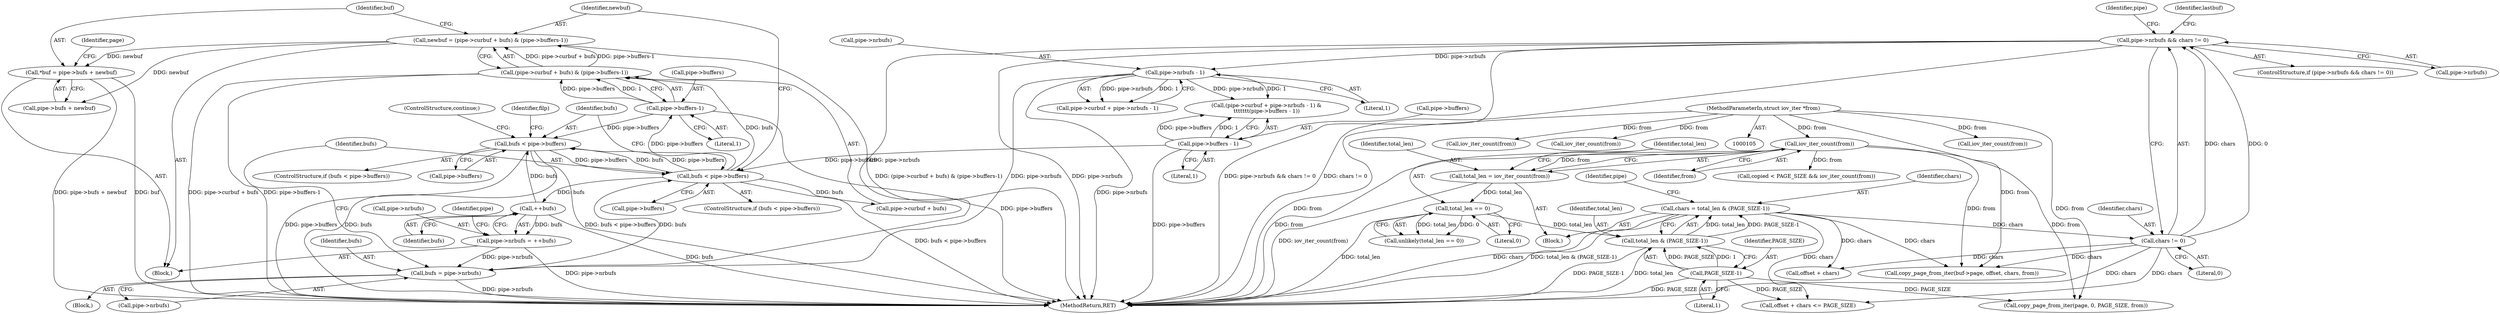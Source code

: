 digraph "0_linux_f0d1bec9d58d4c038d0ac958c9af82be6eb18045_1@pointer" {
"1000321" [label="(Call,*buf = pipe->bufs + newbuf)"];
"1000307" [label="(Call,newbuf = (pipe->curbuf + bufs) & (pipe->buffers-1))"];
"1000309" [label="(Call,(pipe->curbuf + bufs) & (pipe->buffers-1))"];
"1000300" [label="(Call,bufs < pipe->buffers)"];
"1000294" [label="(Call,bufs = pipe->nrbufs)"];
"1000427" [label="(Call,pipe->nrbufs = ++bufs)"];
"1000431" [label="(Call,++bufs)"];
"1000167" [label="(Call,pipe->nrbufs && chars != 0)"];
"1000171" [label="(Call,chars != 0)"];
"1000159" [label="(Call,chars = total_len & (PAGE_SIZE-1))"];
"1000161" [label="(Call,total_len & (PAGE_SIZE-1))"];
"1000137" [label="(Call,total_len == 0)"];
"1000130" [label="(Call,total_len = iov_iter_count(from))"];
"1000132" [label="(Call,iov_iter_count(from))"];
"1000107" [label="(MethodParameterIn,struct iov_iter *from)"];
"1000163" [label="(Call,PAGE_SIZE-1)"];
"1000183" [label="(Call,pipe->nrbufs - 1)"];
"1000188" [label="(Call,pipe->buffers - 1)"];
"1000444" [label="(Call,bufs < pipe->buffers)"];
"1000315" [label="(Call,pipe->buffers-1)"];
"1000270" [label="(Call,iov_iter_count(from))"];
"1000169" [label="(Identifier,pipe)"];
"1000137" [label="(Call,total_len == 0)"];
"1000166" [label="(ControlStructure,if (pipe->nrbufs && chars != 0))"];
"1000160" [label="(Identifier,chars)"];
"1000136" [label="(Call,unlikely(total_len == 0))"];
"1000184" [label="(Call,pipe->nrbufs)"];
"1000179" [label="(Call,pipe->curbuf + pipe->nrbufs - 1)"];
"1000167" [label="(Call,pipe->nrbufs && chars != 0)"];
"1000279" [label="(Identifier,pipe)"];
"1000172" [label="(Identifier,chars)"];
"1000443" [label="(ControlStructure,if (bufs < pipe->buffers))"];
"1000239" [label="(Call,copy_page_from_iter(buf->page, offset, chars, from))"];
"1000274" [label="(Block,)"];
"1000315" [label="(Call,pipe->buffers-1)"];
"1000323" [label="(Call,pipe->bufs + newbuf)"];
"1000133" [label="(Identifier,from)"];
"1000107" [label="(MethodParameterIn,struct iov_iter *from)"];
"1000165" [label="(Literal,1)"];
"1000309" [label="(Call,(pipe->curbuf + bufs) & (pipe->buffers-1))"];
"1000178" [label="(Call,(pipe->curbuf + pipe->nrbufs - 1) &\n\t\t\t\t\t\t\t(pipe->buffers - 1))"];
"1000316" [label="(Call,pipe->buffers)"];
"1000161" [label="(Call,total_len & (PAGE_SIZE-1))"];
"1000368" [label="(Call,copied < PAGE_SIZE && iov_iter_count(from))"];
"1000431" [label="(Call,++bufs)"];
"1000322" [label="(Identifier,buf)"];
"1000449" [label="(ControlStructure,continue;)"];
"1000132" [label="(Call,iov_iter_count(from))"];
"1000446" [label="(Call,pipe->buffers)"];
"1000308" [label="(Identifier,newbuf)"];
"1000177" [label="(Identifier,lastbuf)"];
"1000188" [label="(Call,pipe->buffers - 1)"];
"1000296" [label="(Call,pipe->nrbufs)"];
"1000189" [label="(Call,pipe->buffers)"];
"1000307" [label="(Call,newbuf = (pipe->curbuf + bufs) & (pipe->buffers-1))"];
"1000305" [label="(Block,)"];
"1000295" [label="(Identifier,bufs)"];
"1000187" [label="(Literal,1)"];
"1000131" [label="(Identifier,total_len)"];
"1000432" [label="(Identifier,bufs)"];
"1000164" [label="(Identifier,PAGE_SIZE)"];
"1000163" [label="(Call,PAGE_SIZE-1)"];
"1000310" [label="(Call,pipe->curbuf + bufs)"];
"1000361" [label="(Call,copy_page_from_iter(page, 0, PAGE_SIZE, from))"];
"1000159" [label="(Call,chars = total_len & (PAGE_SIZE-1))"];
"1000301" [label="(Identifier,bufs)"];
"1000302" [label="(Call,pipe->buffers)"];
"1000173" [label="(Literal,0)"];
"1000192" [label="(Literal,1)"];
"1000444" [label="(Call,bufs < pipe->buffers)"];
"1000427" [label="(Call,pipe->nrbufs = ++bufs)"];
"1000372" [label="(Call,iov_iter_count(from))"];
"1000108" [label="(Block,)"];
"1000440" [label="(Call,iov_iter_count(from))"];
"1000222" [label="(Call,offset + chars <= PAGE_SIZE)"];
"1000139" [label="(Literal,0)"];
"1000168" [label="(Call,pipe->nrbufs)"];
"1000557" [label="(MethodReturn,RET)"];
"1000435" [label="(Identifier,pipe)"];
"1000183" [label="(Call,pipe->nrbufs - 1)"];
"1000171" [label="(Call,chars != 0)"];
"1000223" [label="(Call,offset + chars)"];
"1000162" [label="(Identifier,total_len)"];
"1000445" [label="(Identifier,bufs)"];
"1000330" [label="(Identifier,page)"];
"1000138" [label="(Identifier,total_len)"];
"1000319" [label="(Literal,1)"];
"1000300" [label="(Call,bufs < pipe->buffers)"];
"1000299" [label="(ControlStructure,if (bufs < pipe->buffers))"];
"1000294" [label="(Call,bufs = pipe->nrbufs)"];
"1000321" [label="(Call,*buf = pipe->bufs + newbuf)"];
"1000428" [label="(Call,pipe->nrbufs)"];
"1000130" [label="(Call,total_len = iov_iter_count(from))"];
"1000453" [label="(Identifier,filp)"];
"1000321" -> "1000305"  [label="AST: "];
"1000321" -> "1000323"  [label="CFG: "];
"1000322" -> "1000321"  [label="AST: "];
"1000323" -> "1000321"  [label="AST: "];
"1000330" -> "1000321"  [label="CFG: "];
"1000321" -> "1000557"  [label="DDG: buf"];
"1000321" -> "1000557"  [label="DDG: pipe->bufs + newbuf"];
"1000307" -> "1000321"  [label="DDG: newbuf"];
"1000307" -> "1000305"  [label="AST: "];
"1000307" -> "1000309"  [label="CFG: "];
"1000308" -> "1000307"  [label="AST: "];
"1000309" -> "1000307"  [label="AST: "];
"1000322" -> "1000307"  [label="CFG: "];
"1000307" -> "1000557"  [label="DDG: (pipe->curbuf + bufs) & (pipe->buffers-1)"];
"1000309" -> "1000307"  [label="DDG: pipe->curbuf + bufs"];
"1000309" -> "1000307"  [label="DDG: pipe->buffers-1"];
"1000307" -> "1000323"  [label="DDG: newbuf"];
"1000309" -> "1000315"  [label="CFG: "];
"1000310" -> "1000309"  [label="AST: "];
"1000315" -> "1000309"  [label="AST: "];
"1000309" -> "1000557"  [label="DDG: pipe->curbuf + bufs"];
"1000309" -> "1000557"  [label="DDG: pipe->buffers-1"];
"1000300" -> "1000309"  [label="DDG: bufs"];
"1000315" -> "1000309"  [label="DDG: pipe->buffers"];
"1000315" -> "1000309"  [label="DDG: 1"];
"1000300" -> "1000299"  [label="AST: "];
"1000300" -> "1000302"  [label="CFG: "];
"1000301" -> "1000300"  [label="AST: "];
"1000302" -> "1000300"  [label="AST: "];
"1000308" -> "1000300"  [label="CFG: "];
"1000445" -> "1000300"  [label="CFG: "];
"1000300" -> "1000557"  [label="DDG: bufs < pipe->buffers"];
"1000294" -> "1000300"  [label="DDG: bufs"];
"1000188" -> "1000300"  [label="DDG: pipe->buffers"];
"1000444" -> "1000300"  [label="DDG: pipe->buffers"];
"1000300" -> "1000310"  [label="DDG: bufs"];
"1000300" -> "1000315"  [label="DDG: pipe->buffers"];
"1000300" -> "1000431"  [label="DDG: bufs"];
"1000300" -> "1000444"  [label="DDG: bufs"];
"1000300" -> "1000444"  [label="DDG: pipe->buffers"];
"1000294" -> "1000274"  [label="AST: "];
"1000294" -> "1000296"  [label="CFG: "];
"1000295" -> "1000294"  [label="AST: "];
"1000296" -> "1000294"  [label="AST: "];
"1000301" -> "1000294"  [label="CFG: "];
"1000294" -> "1000557"  [label="DDG: pipe->nrbufs"];
"1000427" -> "1000294"  [label="DDG: pipe->nrbufs"];
"1000167" -> "1000294"  [label="DDG: pipe->nrbufs"];
"1000183" -> "1000294"  [label="DDG: pipe->nrbufs"];
"1000427" -> "1000305"  [label="AST: "];
"1000427" -> "1000431"  [label="CFG: "];
"1000428" -> "1000427"  [label="AST: "];
"1000431" -> "1000427"  [label="AST: "];
"1000435" -> "1000427"  [label="CFG: "];
"1000427" -> "1000557"  [label="DDG: pipe->nrbufs"];
"1000431" -> "1000427"  [label="DDG: bufs"];
"1000431" -> "1000432"  [label="CFG: "];
"1000432" -> "1000431"  [label="AST: "];
"1000431" -> "1000557"  [label="DDG: bufs"];
"1000431" -> "1000444"  [label="DDG: bufs"];
"1000167" -> "1000166"  [label="AST: "];
"1000167" -> "1000168"  [label="CFG: "];
"1000167" -> "1000171"  [label="CFG: "];
"1000168" -> "1000167"  [label="AST: "];
"1000171" -> "1000167"  [label="AST: "];
"1000177" -> "1000167"  [label="CFG: "];
"1000279" -> "1000167"  [label="CFG: "];
"1000167" -> "1000557"  [label="DDG: pipe->nrbufs"];
"1000167" -> "1000557"  [label="DDG: pipe->nrbufs && chars != 0"];
"1000167" -> "1000557"  [label="DDG: chars != 0"];
"1000171" -> "1000167"  [label="DDG: chars"];
"1000171" -> "1000167"  [label="DDG: 0"];
"1000167" -> "1000183"  [label="DDG: pipe->nrbufs"];
"1000171" -> "1000173"  [label="CFG: "];
"1000172" -> "1000171"  [label="AST: "];
"1000173" -> "1000171"  [label="AST: "];
"1000171" -> "1000557"  [label="DDG: chars"];
"1000159" -> "1000171"  [label="DDG: chars"];
"1000171" -> "1000222"  [label="DDG: chars"];
"1000171" -> "1000223"  [label="DDG: chars"];
"1000171" -> "1000239"  [label="DDG: chars"];
"1000159" -> "1000108"  [label="AST: "];
"1000159" -> "1000161"  [label="CFG: "];
"1000160" -> "1000159"  [label="AST: "];
"1000161" -> "1000159"  [label="AST: "];
"1000169" -> "1000159"  [label="CFG: "];
"1000159" -> "1000557"  [label="DDG: chars"];
"1000159" -> "1000557"  [label="DDG: total_len & (PAGE_SIZE-1)"];
"1000161" -> "1000159"  [label="DDG: total_len"];
"1000161" -> "1000159"  [label="DDG: PAGE_SIZE-1"];
"1000159" -> "1000222"  [label="DDG: chars"];
"1000159" -> "1000223"  [label="DDG: chars"];
"1000159" -> "1000239"  [label="DDG: chars"];
"1000161" -> "1000163"  [label="CFG: "];
"1000162" -> "1000161"  [label="AST: "];
"1000163" -> "1000161"  [label="AST: "];
"1000161" -> "1000557"  [label="DDG: PAGE_SIZE-1"];
"1000161" -> "1000557"  [label="DDG: total_len"];
"1000137" -> "1000161"  [label="DDG: total_len"];
"1000163" -> "1000161"  [label="DDG: PAGE_SIZE"];
"1000163" -> "1000161"  [label="DDG: 1"];
"1000137" -> "1000136"  [label="AST: "];
"1000137" -> "1000139"  [label="CFG: "];
"1000138" -> "1000137"  [label="AST: "];
"1000139" -> "1000137"  [label="AST: "];
"1000136" -> "1000137"  [label="CFG: "];
"1000137" -> "1000557"  [label="DDG: total_len"];
"1000137" -> "1000136"  [label="DDG: total_len"];
"1000137" -> "1000136"  [label="DDG: 0"];
"1000130" -> "1000137"  [label="DDG: total_len"];
"1000130" -> "1000108"  [label="AST: "];
"1000130" -> "1000132"  [label="CFG: "];
"1000131" -> "1000130"  [label="AST: "];
"1000132" -> "1000130"  [label="AST: "];
"1000138" -> "1000130"  [label="CFG: "];
"1000130" -> "1000557"  [label="DDG: iov_iter_count(from)"];
"1000132" -> "1000130"  [label="DDG: from"];
"1000132" -> "1000133"  [label="CFG: "];
"1000133" -> "1000132"  [label="AST: "];
"1000132" -> "1000557"  [label="DDG: from"];
"1000107" -> "1000132"  [label="DDG: from"];
"1000132" -> "1000239"  [label="DDG: from"];
"1000132" -> "1000361"  [label="DDG: from"];
"1000132" -> "1000368"  [label="DDG: from"];
"1000107" -> "1000105"  [label="AST: "];
"1000107" -> "1000557"  [label="DDG: from"];
"1000107" -> "1000239"  [label="DDG: from"];
"1000107" -> "1000270"  [label="DDG: from"];
"1000107" -> "1000361"  [label="DDG: from"];
"1000107" -> "1000372"  [label="DDG: from"];
"1000107" -> "1000440"  [label="DDG: from"];
"1000163" -> "1000165"  [label="CFG: "];
"1000164" -> "1000163"  [label="AST: "];
"1000165" -> "1000163"  [label="AST: "];
"1000163" -> "1000557"  [label="DDG: PAGE_SIZE"];
"1000163" -> "1000222"  [label="DDG: PAGE_SIZE"];
"1000163" -> "1000361"  [label="DDG: PAGE_SIZE"];
"1000183" -> "1000179"  [label="AST: "];
"1000183" -> "1000187"  [label="CFG: "];
"1000184" -> "1000183"  [label="AST: "];
"1000187" -> "1000183"  [label="AST: "];
"1000179" -> "1000183"  [label="CFG: "];
"1000183" -> "1000557"  [label="DDG: pipe->nrbufs"];
"1000183" -> "1000178"  [label="DDG: pipe->nrbufs"];
"1000183" -> "1000178"  [label="DDG: 1"];
"1000183" -> "1000179"  [label="DDG: pipe->nrbufs"];
"1000183" -> "1000179"  [label="DDG: 1"];
"1000188" -> "1000178"  [label="AST: "];
"1000188" -> "1000192"  [label="CFG: "];
"1000189" -> "1000188"  [label="AST: "];
"1000192" -> "1000188"  [label="AST: "];
"1000178" -> "1000188"  [label="CFG: "];
"1000188" -> "1000557"  [label="DDG: pipe->buffers"];
"1000188" -> "1000178"  [label="DDG: pipe->buffers"];
"1000188" -> "1000178"  [label="DDG: 1"];
"1000444" -> "1000443"  [label="AST: "];
"1000444" -> "1000446"  [label="CFG: "];
"1000445" -> "1000444"  [label="AST: "];
"1000446" -> "1000444"  [label="AST: "];
"1000449" -> "1000444"  [label="CFG: "];
"1000453" -> "1000444"  [label="CFG: "];
"1000444" -> "1000557"  [label="DDG: pipe->buffers"];
"1000444" -> "1000557"  [label="DDG: bufs"];
"1000444" -> "1000557"  [label="DDG: bufs < pipe->buffers"];
"1000315" -> "1000444"  [label="DDG: pipe->buffers"];
"1000315" -> "1000319"  [label="CFG: "];
"1000316" -> "1000315"  [label="AST: "];
"1000319" -> "1000315"  [label="AST: "];
"1000315" -> "1000557"  [label="DDG: pipe->buffers"];
}
